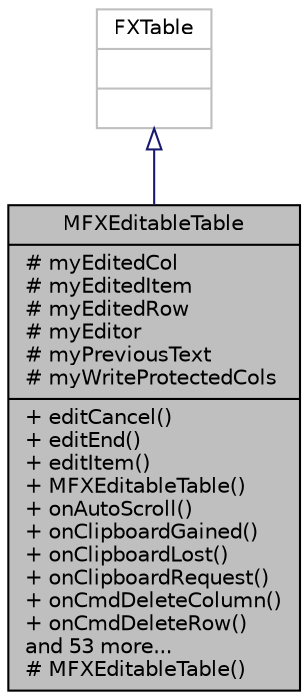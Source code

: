 digraph "MFXEditableTable"
{
  edge [fontname="Helvetica",fontsize="10",labelfontname="Helvetica",labelfontsize="10"];
  node [fontname="Helvetica",fontsize="10",shape=record];
  Node0 [label="{MFXEditableTable\n|# myEditedCol\l# myEditedItem\l# myEditedRow\l# myEditor\l# myPreviousText\l# myWriteProtectedCols\l|+ editCancel()\l+ editEnd()\l+ editItem()\l+ MFXEditableTable()\l+ onAutoScroll()\l+ onClipboardGained()\l+ onClipboardLost()\l+ onClipboardRequest()\l+ onCmdDeleteColumn()\l+ onCmdDeleteRow()\land 53 more...\l# MFXEditableTable()\l}",height=0.2,width=0.4,color="black", fillcolor="grey75", style="filled", fontcolor="black"];
  Node1 -> Node0 [dir="back",color="midnightblue",fontsize="10",style="solid",arrowtail="onormal",fontname="Helvetica"];
  Node1 [label="{FXTable\n||}",height=0.2,width=0.4,color="grey75", fillcolor="white", style="filled"];
}
